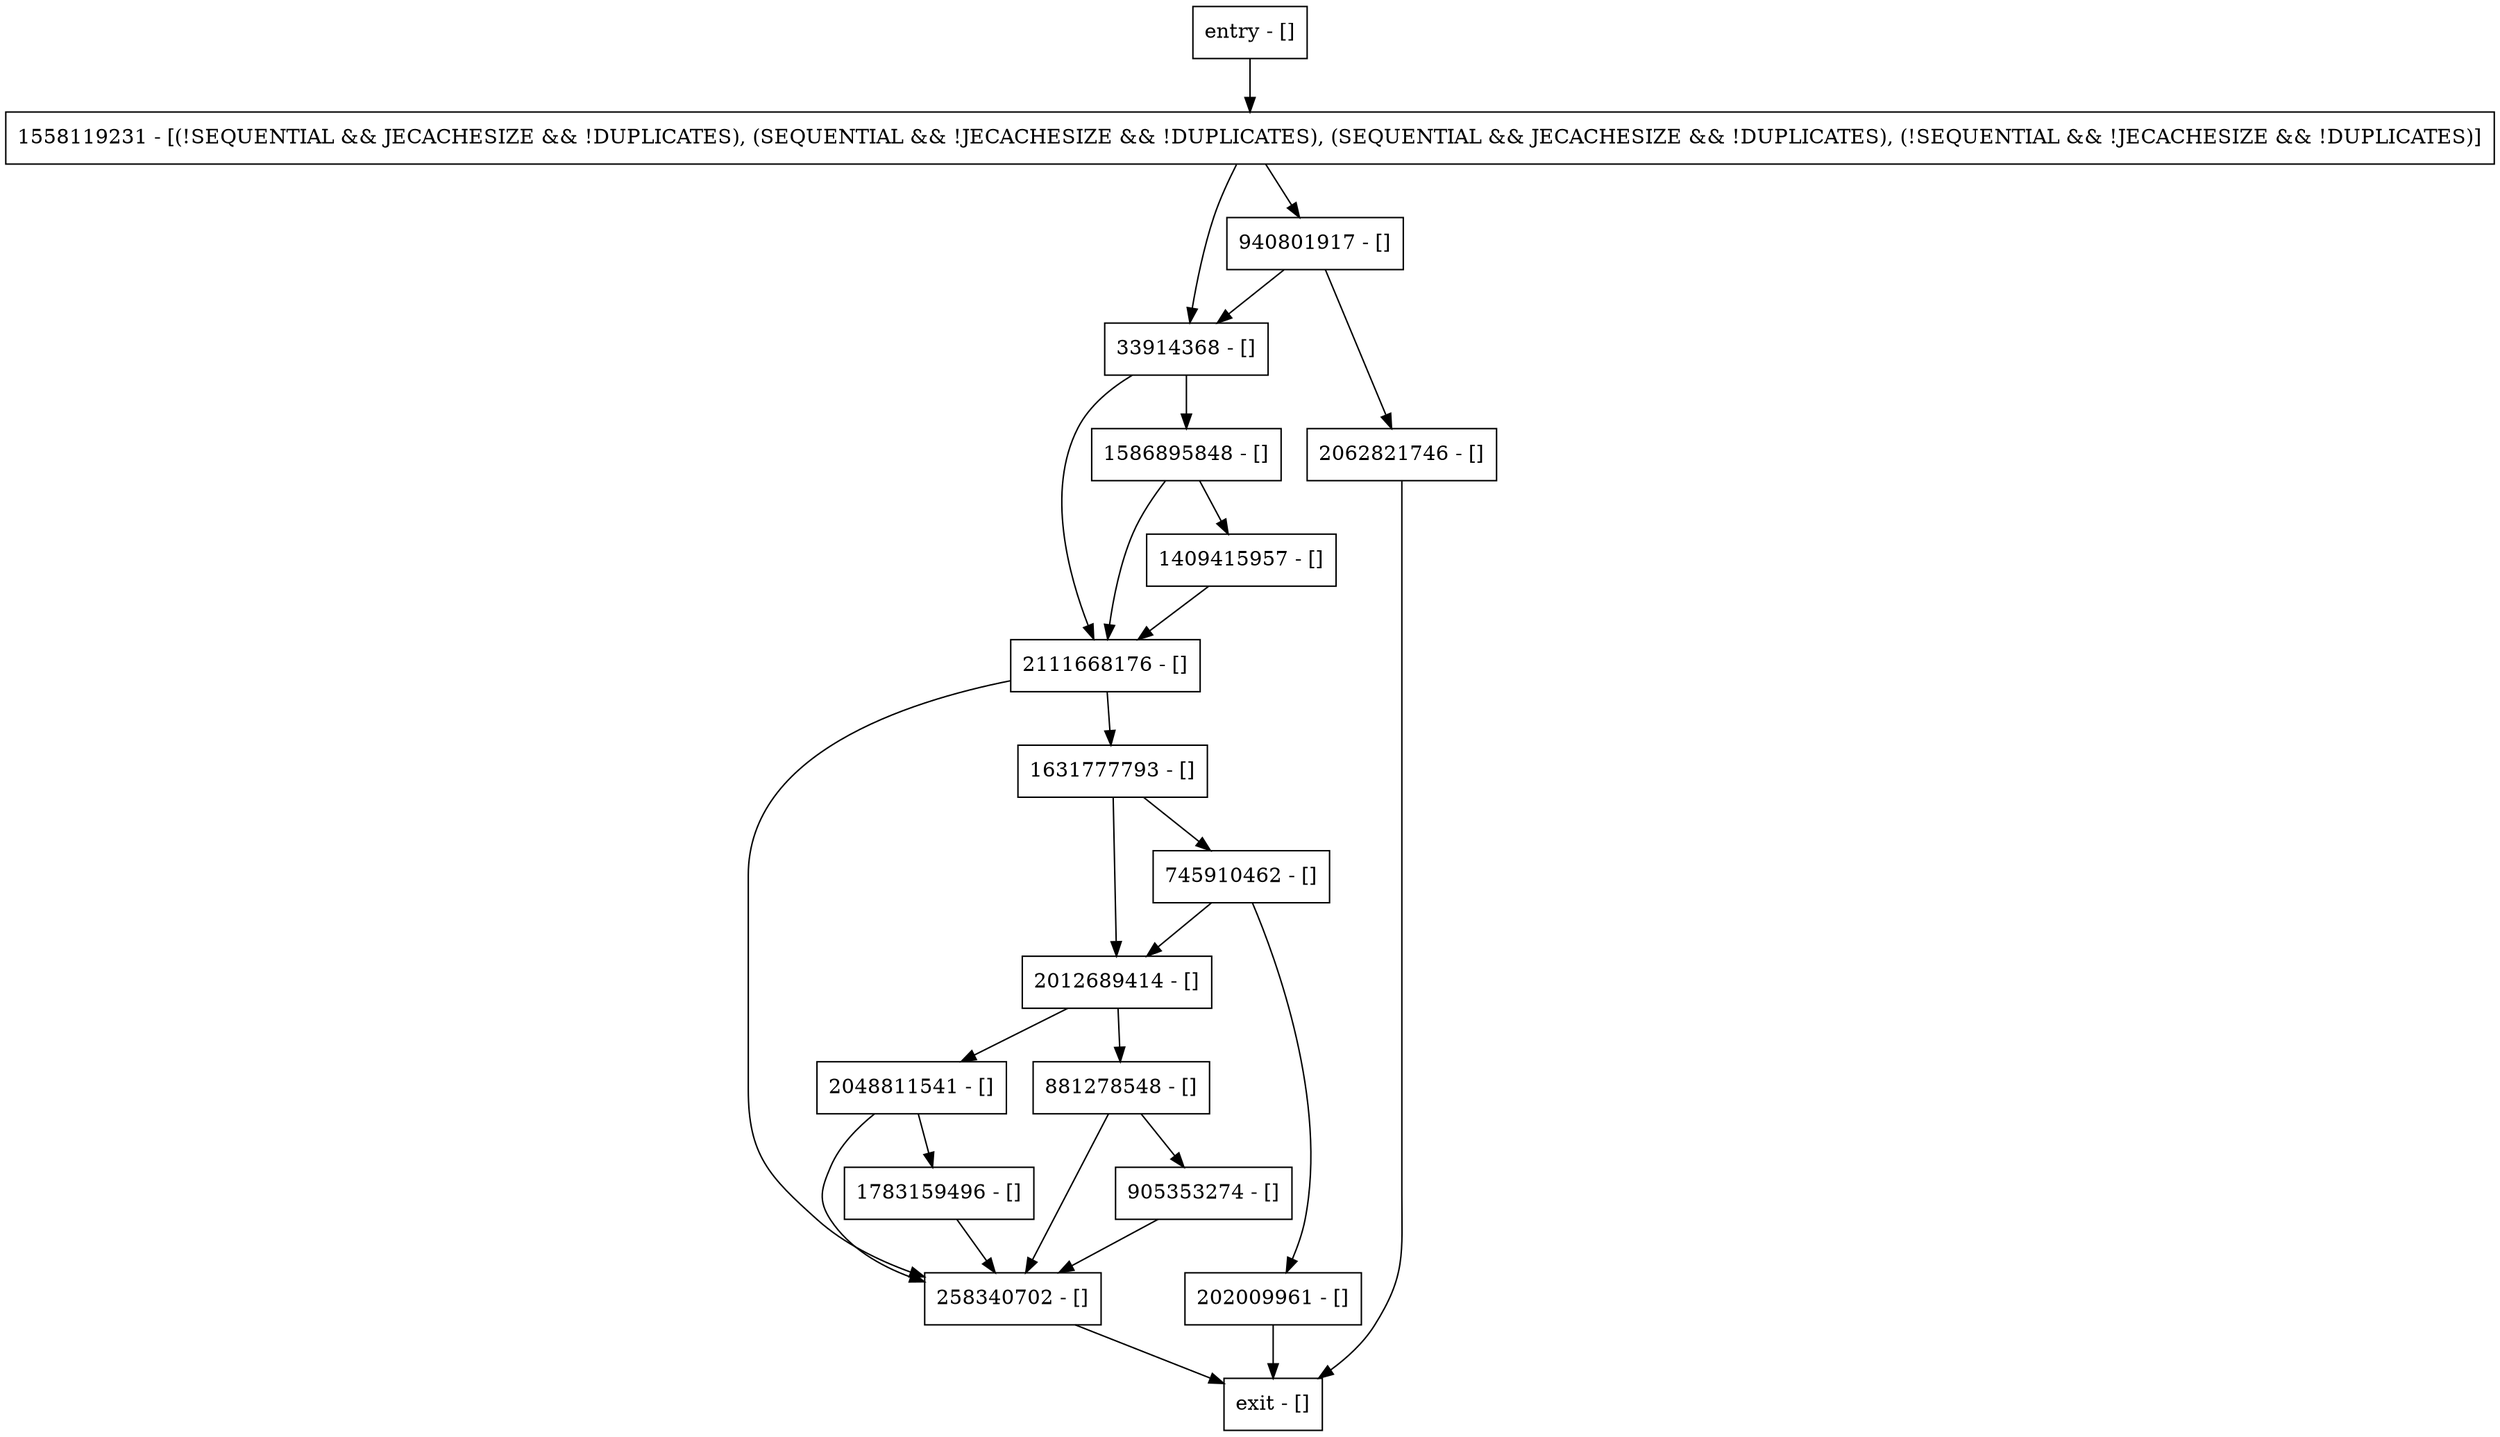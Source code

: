 digraph countNew {
node [shape=record];
1558119231 [label="1558119231 - [(!SEQUENTIAL && JECACHESIZE && !DUPLICATES), (SEQUENTIAL && !JECACHESIZE && !DUPLICATES), (SEQUENTIAL && JECACHESIZE && !DUPLICATES), (!SEQUENTIAL && !JECACHESIZE && !DUPLICATES)]"];
2111668176 [label="2111668176 - []"];
2048811541 [label="2048811541 - []"];
881278548 [label="881278548 - []"];
258340702 [label="258340702 - []"];
2012689414 [label="2012689414 - []"];
entry [label="entry - []"];
exit [label="exit - []"];
33914368 [label="33914368 - []"];
940801917 [label="940801917 - []"];
905353274 [label="905353274 - []"];
2062821746 [label="2062821746 - []"];
1409415957 [label="1409415957 - []"];
745910462 [label="745910462 - []"];
1783159496 [label="1783159496 - []"];
202009961 [label="202009961 - []"];
1631777793 [label="1631777793 - []"];
1586895848 [label="1586895848 - []"];
entry;
exit;
1558119231 -> 33914368;
1558119231 -> 940801917;
2111668176 -> 1631777793;
2111668176 -> 258340702;
2048811541 -> 1783159496;
2048811541 -> 258340702;
881278548 -> 905353274;
881278548 -> 258340702;
258340702 -> exit;
2012689414 -> 2048811541;
2012689414 -> 881278548;
entry -> 1558119231;
33914368 -> 2111668176;
33914368 -> 1586895848;
940801917 -> 33914368;
940801917 -> 2062821746;
905353274 -> 258340702;
2062821746 -> exit;
1409415957 -> 2111668176;
745910462 -> 202009961;
745910462 -> 2012689414;
1783159496 -> 258340702;
202009961 -> exit;
1631777793 -> 745910462;
1631777793 -> 2012689414;
1586895848 -> 2111668176;
1586895848 -> 1409415957;
}
